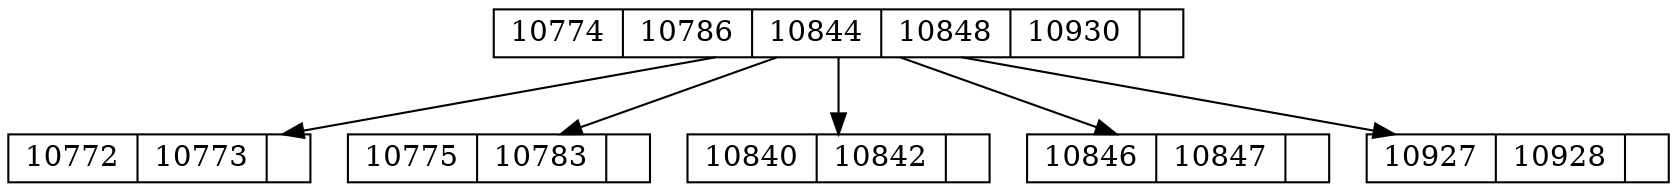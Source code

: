 digraph G {
 node [shape = record,height=.1];10774->10772;
10774->10775;
10774->10840;
10774->10846;
10774->10927;
10774[label = "<f0>10774|<f1>10786|<f2>10844|<f3>10848|<f4>10930|"];
10772[label = "<f0>10772|<f1>10773|"];
10775[label = "<f0>10775|<f1>10783|"];
10840[label = "<f0>10840|<f1>10842|"];
10846[label = "<f0>10846|<f1>10847|"];
10927[label = "<f0>10927|<f1>10928|"];
}